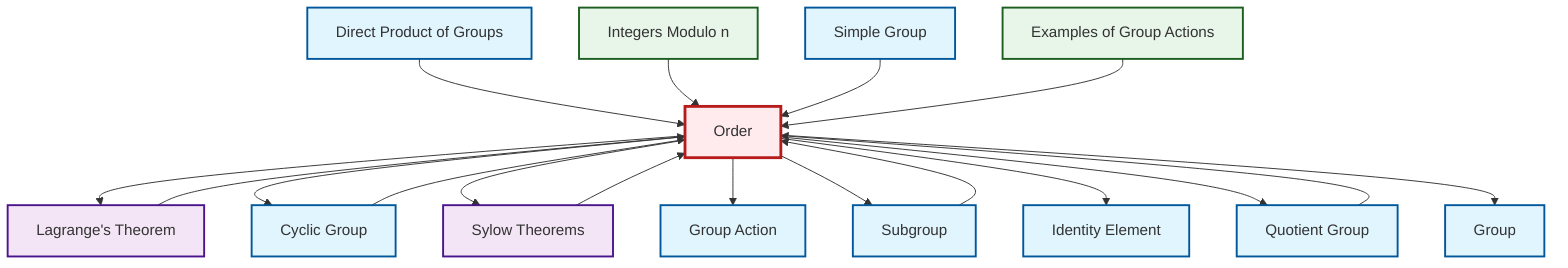 graph TD
    classDef definition fill:#e1f5fe,stroke:#01579b,stroke-width:2px
    classDef theorem fill:#f3e5f5,stroke:#4a148c,stroke-width:2px
    classDef axiom fill:#fff3e0,stroke:#e65100,stroke-width:2px
    classDef example fill:#e8f5e9,stroke:#1b5e20,stroke-width:2px
    classDef current fill:#ffebee,stroke:#b71c1c,stroke-width:3px
    def-group-action["Group Action"]:::definition
    ex-quotient-integers-mod-n["Integers Modulo n"]:::example
    def-order["Order"]:::definition
    thm-sylow["Sylow Theorems"]:::theorem
    def-quotient-group["Quotient Group"]:::definition
    ex-group-action-examples["Examples of Group Actions"]:::example
    def-subgroup["Subgroup"]:::definition
    def-identity-element["Identity Element"]:::definition
    def-simple-group["Simple Group"]:::definition
    def-direct-product["Direct Product of Groups"]:::definition
    def-group["Group"]:::definition
    thm-lagrange["Lagrange's Theorem"]:::theorem
    def-cyclic-group["Cyclic Group"]:::definition
    def-direct-product --> def-order
    def-order --> thm-lagrange
    def-quotient-group --> def-order
    def-order --> def-cyclic-group
    def-subgroup --> def-order
    def-order --> thm-sylow
    ex-quotient-integers-mod-n --> def-order
    def-order --> def-group-action
    def-cyclic-group --> def-order
    def-order --> def-subgroup
    def-order --> def-identity-element
    def-simple-group --> def-order
    ex-group-action-examples --> def-order
    thm-sylow --> def-order
    thm-lagrange --> def-order
    def-order --> def-quotient-group
    def-order --> def-group
    class def-order current